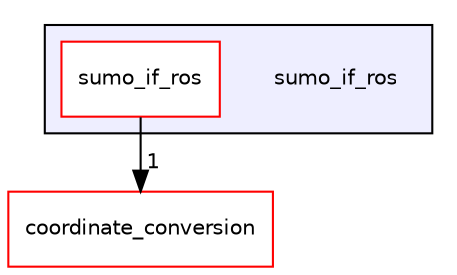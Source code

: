 digraph "/home/fascar/temp/adore/sumo_if_ros" {
  compound=true
  node [ fontsize="10", fontname="Helvetica"];
  edge [ labelfontsize="10", labelfontname="Helvetica"];
  subgraph clusterdir_79053ab972fd07cc0cebe9dfd847c2d8 {
    graph [ bgcolor="#eeeeff", pencolor="black", label="" URL="dir_79053ab972fd07cc0cebe9dfd847c2d8.html"];
    dir_79053ab972fd07cc0cebe9dfd847c2d8 [shape=plaintext label="sumo_if_ros"];
  dir_6ad3402a3314634d0bf487207d6c5f3c [shape=box label="sumo_if_ros" fillcolor="white" style="filled" color="red" URL="dir_6ad3402a3314634d0bf487207d6c5f3c.html"];
  }
  dir_6e37c74a0ff481b16b1d1efbf9a3b900 [shape=box label="coordinate_conversion" fillcolor="white" style="filled" color="red" URL="dir_6e37c74a0ff481b16b1d1efbf9a3b900.html"];
  dir_6ad3402a3314634d0bf487207d6c5f3c->dir_6e37c74a0ff481b16b1d1efbf9a3b900 [headlabel="1", labeldistance=1.5 headhref="dir_000066_000031.html"];
}
